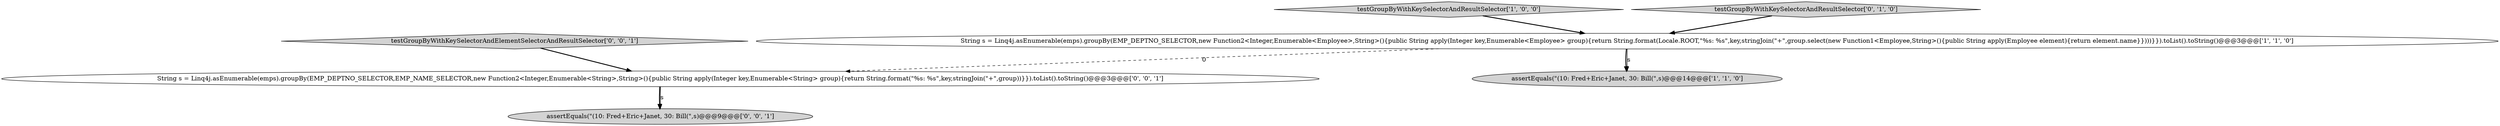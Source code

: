 digraph {
1 [style = filled, label = "String s = Linq4j.asEnumerable(emps).groupBy(EMP_DEPTNO_SELECTOR,new Function2<Integer,Enumerable<Employee>,String>(){public String apply(Integer key,Enumerable<Employee> group){return String.format(Locale.ROOT,\"%s: %s\",key,stringJoin(\"+\",group.select(new Function1<Employee,String>(){public String apply(Employee element){return element.name}})))}}).toList().toString()@@@3@@@['1', '1', '0']", fillcolor = white, shape = ellipse image = "AAA0AAABBB1BBB"];
0 [style = filled, label = "assertEquals(\"(10: Fred+Eric+Janet, 30: Bill(\",s)@@@14@@@['1', '1', '0']", fillcolor = lightgray, shape = ellipse image = "AAA0AAABBB1BBB"];
6 [style = filled, label = "String s = Linq4j.asEnumerable(emps).groupBy(EMP_DEPTNO_SELECTOR,EMP_NAME_SELECTOR,new Function2<Integer,Enumerable<String>,String>(){public String apply(Integer key,Enumerable<String> group){return String.format(\"%s: %s\",key,stringJoin(\"+\",group))}}).toList().toString()@@@3@@@['0', '0', '1']", fillcolor = white, shape = ellipse image = "AAA0AAABBB3BBB"];
4 [style = filled, label = "testGroupByWithKeySelectorAndElementSelectorAndResultSelector['0', '0', '1']", fillcolor = lightgray, shape = diamond image = "AAA0AAABBB3BBB"];
5 [style = filled, label = "assertEquals(\"(10: Fred+Eric+Janet, 30: Bill(\",s)@@@9@@@['0', '0', '1']", fillcolor = lightgray, shape = ellipse image = "AAA0AAABBB3BBB"];
2 [style = filled, label = "testGroupByWithKeySelectorAndResultSelector['1', '0', '0']", fillcolor = lightgray, shape = diamond image = "AAA0AAABBB1BBB"];
3 [style = filled, label = "testGroupByWithKeySelectorAndResultSelector['0', '1', '0']", fillcolor = lightgray, shape = diamond image = "AAA0AAABBB2BBB"];
6->5 [style = bold, label=""];
1->0 [style = bold, label=""];
3->1 [style = bold, label=""];
4->6 [style = bold, label=""];
1->6 [style = dashed, label="0"];
1->0 [style = solid, label="s"];
2->1 [style = bold, label=""];
6->5 [style = solid, label="s"];
}
